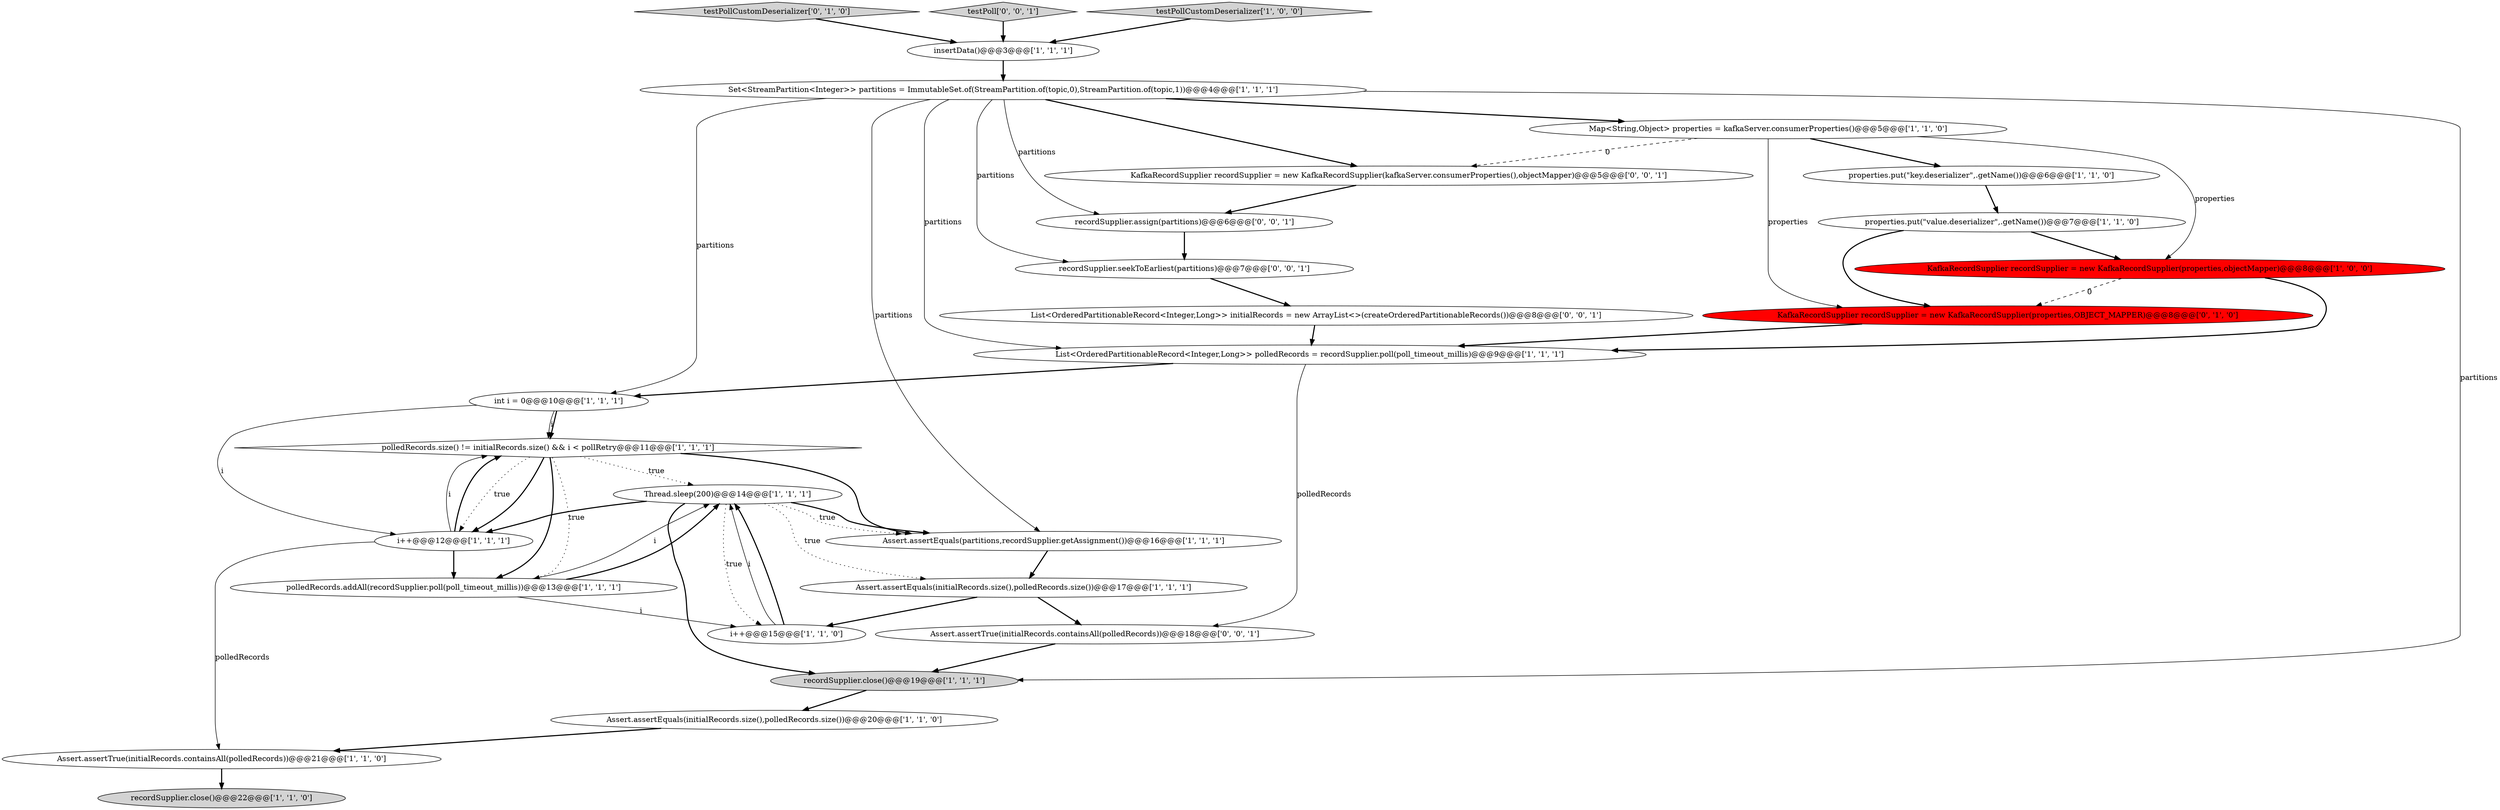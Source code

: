 digraph {
11 [style = filled, label = "int i = 0@@@10@@@['1', '1', '1']", fillcolor = white, shape = ellipse image = "AAA0AAABBB1BBB"];
10 [style = filled, label = "Assert.assertEquals(initialRecords.size(),polledRecords.size())@@@20@@@['1', '1', '0']", fillcolor = white, shape = ellipse image = "AAA0AAABBB1BBB"];
16 [style = filled, label = "i++@@@15@@@['1', '1', '0']", fillcolor = white, shape = ellipse image = "AAA0AAABBB1BBB"];
12 [style = filled, label = "Thread.sleep(200)@@@14@@@['1', '1', '1']", fillcolor = white, shape = ellipse image = "AAA0AAABBB1BBB"];
15 [style = filled, label = "Set<StreamPartition<Integer>> partitions = ImmutableSet.of(StreamPartition.of(topic,0),StreamPartition.of(topic,1))@@@4@@@['1', '1', '1']", fillcolor = white, shape = ellipse image = "AAA0AAABBB1BBB"];
9 [style = filled, label = "polledRecords.size() != initialRecords.size() && i < pollRetry@@@11@@@['1', '1', '1']", fillcolor = white, shape = diamond image = "AAA0AAABBB1BBB"];
7 [style = filled, label = "recordSupplier.close()@@@19@@@['1', '1', '1']", fillcolor = lightgray, shape = ellipse image = "AAA0AAABBB1BBB"];
21 [style = filled, label = "testPollCustomDeserializer['0', '1', '0']", fillcolor = lightgray, shape = diamond image = "AAA0AAABBB2BBB"];
13 [style = filled, label = "properties.put(\"value.deserializer\",.getName())@@@7@@@['1', '1', '0']", fillcolor = white, shape = ellipse image = "AAA0AAABBB1BBB"];
27 [style = filled, label = "recordSupplier.seekToEarliest(partitions)@@@7@@@['0', '0', '1']", fillcolor = white, shape = ellipse image = "AAA0AAABBB3BBB"];
6 [style = filled, label = "recordSupplier.close()@@@22@@@['1', '1', '0']", fillcolor = lightgray, shape = ellipse image = "AAA0AAABBB1BBB"];
17 [style = filled, label = "Assert.assertEquals(partitions,recordSupplier.getAssignment())@@@16@@@['1', '1', '1']", fillcolor = white, shape = ellipse image = "AAA0AAABBB1BBB"];
1 [style = filled, label = "polledRecords.addAll(recordSupplier.poll(poll_timeout_millis))@@@13@@@['1', '1', '1']", fillcolor = white, shape = ellipse image = "AAA0AAABBB1BBB"];
4 [style = filled, label = "Assert.assertEquals(initialRecords.size(),polledRecords.size())@@@17@@@['1', '1', '1']", fillcolor = white, shape = ellipse image = "AAA0AAABBB1BBB"];
20 [style = filled, label = "KafkaRecordSupplier recordSupplier = new KafkaRecordSupplier(properties,OBJECT_MAPPER)@@@8@@@['0', '1', '0']", fillcolor = red, shape = ellipse image = "AAA1AAABBB2BBB"];
23 [style = filled, label = "testPoll['0', '0', '1']", fillcolor = lightgray, shape = diamond image = "AAA0AAABBB3BBB"];
3 [style = filled, label = "insertData()@@@3@@@['1', '1', '1']", fillcolor = white, shape = ellipse image = "AAA0AAABBB1BBB"];
2 [style = filled, label = "KafkaRecordSupplier recordSupplier = new KafkaRecordSupplier(properties,objectMapper)@@@8@@@['1', '0', '0']", fillcolor = red, shape = ellipse image = "AAA1AAABBB1BBB"];
24 [style = filled, label = "List<OrderedPartitionableRecord<Integer,Long>> initialRecords = new ArrayList<>(createOrderedPartitionableRecords())@@@8@@@['0', '0', '1']", fillcolor = white, shape = ellipse image = "AAA0AAABBB3BBB"];
18 [style = filled, label = "Map<String,Object> properties = kafkaServer.consumerProperties()@@@5@@@['1', '1', '0']", fillcolor = white, shape = ellipse image = "AAA0AAABBB1BBB"];
8 [style = filled, label = "testPollCustomDeserializer['1', '0', '0']", fillcolor = lightgray, shape = diamond image = "AAA0AAABBB1BBB"];
5 [style = filled, label = "properties.put(\"key.deserializer\",.getName())@@@6@@@['1', '1', '0']", fillcolor = white, shape = ellipse image = "AAA0AAABBB1BBB"];
0 [style = filled, label = "i++@@@12@@@['1', '1', '1']", fillcolor = white, shape = ellipse image = "AAA0AAABBB1BBB"];
26 [style = filled, label = "Assert.assertTrue(initialRecords.containsAll(polledRecords))@@@18@@@['0', '0', '1']", fillcolor = white, shape = ellipse image = "AAA0AAABBB3BBB"];
14 [style = filled, label = "List<OrderedPartitionableRecord<Integer,Long>> polledRecords = recordSupplier.poll(poll_timeout_millis)@@@9@@@['1', '1', '1']", fillcolor = white, shape = ellipse image = "AAA0AAABBB1BBB"];
25 [style = filled, label = "KafkaRecordSupplier recordSupplier = new KafkaRecordSupplier(kafkaServer.consumerProperties(),objectMapper)@@@5@@@['0', '0', '1']", fillcolor = white, shape = ellipse image = "AAA0AAABBB3BBB"];
22 [style = filled, label = "recordSupplier.assign(partitions)@@@6@@@['0', '0', '1']", fillcolor = white, shape = ellipse image = "AAA0AAABBB3BBB"];
19 [style = filled, label = "Assert.assertTrue(initialRecords.containsAll(polledRecords))@@@21@@@['1', '1', '0']", fillcolor = white, shape = ellipse image = "AAA0AAABBB1BBB"];
0->9 [style = solid, label="i"];
12->17 [style = dotted, label="true"];
0->9 [style = bold, label=""];
9->12 [style = dotted, label="true"];
9->0 [style = dotted, label="true"];
15->17 [style = solid, label="partitions"];
2->20 [style = dashed, label="0"];
14->26 [style = solid, label="polledRecords"];
9->0 [style = bold, label=""];
26->7 [style = bold, label=""];
25->22 [style = bold, label=""];
7->10 [style = bold, label=""];
15->25 [style = bold, label=""];
10->19 [style = bold, label=""];
8->3 [style = bold, label=""];
12->17 [style = bold, label=""];
4->26 [style = bold, label=""];
11->9 [style = solid, label="i"];
9->17 [style = bold, label=""];
20->14 [style = bold, label=""];
3->15 [style = bold, label=""];
23->3 [style = bold, label=""];
18->20 [style = solid, label="properties"];
11->9 [style = bold, label=""];
19->6 [style = bold, label=""];
12->0 [style = bold, label=""];
15->18 [style = bold, label=""];
15->7 [style = solid, label="partitions"];
12->7 [style = bold, label=""];
24->14 [style = bold, label=""];
1->16 [style = solid, label="i"];
18->25 [style = dashed, label="0"];
22->27 [style = bold, label=""];
0->19 [style = solid, label="polledRecords"];
12->16 [style = dotted, label="true"];
0->1 [style = bold, label=""];
18->5 [style = bold, label=""];
5->13 [style = bold, label=""];
1->12 [style = solid, label="i"];
2->14 [style = bold, label=""];
9->1 [style = dotted, label="true"];
1->12 [style = bold, label=""];
15->14 [style = solid, label="partitions"];
16->12 [style = solid, label="i"];
15->22 [style = solid, label="partitions"];
27->24 [style = bold, label=""];
12->4 [style = dotted, label="true"];
9->1 [style = bold, label=""];
11->0 [style = solid, label="i"];
15->27 [style = solid, label="partitions"];
18->2 [style = solid, label="properties"];
14->11 [style = bold, label=""];
16->12 [style = bold, label=""];
17->4 [style = bold, label=""];
4->16 [style = bold, label=""];
21->3 [style = bold, label=""];
13->2 [style = bold, label=""];
13->20 [style = bold, label=""];
15->11 [style = solid, label="partitions"];
}
